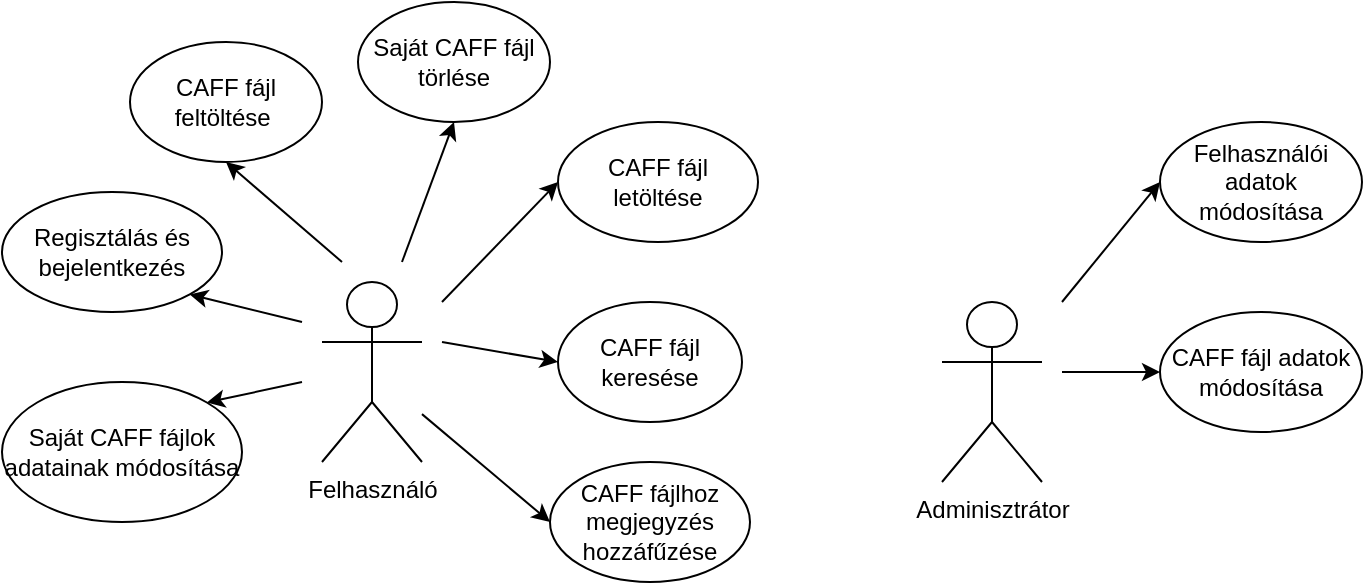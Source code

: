 <mxfile version="13.8.0" type="device"><diagram id="ekOX7ipu-YF94AqQg7nF" name="Page-1"><mxGraphModel dx="1422" dy="735" grid="1" gridSize="10" guides="1" tooltips="1" connect="1" arrows="1" fold="1" page="1" pageScale="1" pageWidth="827" pageHeight="1169" math="0" shadow="0"><root><mxCell id="0"/><mxCell id="1" parent="0"/><mxCell id="Ix7He7ZMghugvRaciFO3-1" value="Felhasználó" style="shape=umlActor;verticalLabelPosition=bottom;labelBackgroundColor=#ffffff;verticalAlign=top;html=1;outlineConnect=0;" parent="1" vertex="1"><mxGeometry x="170" y="180" width="50" height="90" as="geometry"/></mxCell><mxCell id="Ix7He7ZMghugvRaciFO3-3" value="Adminisztrátor" style="shape=umlActor;verticalLabelPosition=bottom;labelBackgroundColor=#ffffff;verticalAlign=top;html=1;outlineConnect=0;" parent="1" vertex="1"><mxGeometry x="480" y="190" width="50" height="90" as="geometry"/></mxCell><mxCell id="Ix7He7ZMghugvRaciFO3-4" value="Regisztálás és bejelentkezés" style="ellipse;whiteSpace=wrap;html=1;" parent="1" vertex="1"><mxGeometry x="10" y="135" width="110" height="60" as="geometry"/></mxCell><mxCell id="Ix7He7ZMghugvRaciFO3-5" value="CAFF fájl keresése" style="ellipse;whiteSpace=wrap;html=1;" parent="1" vertex="1"><mxGeometry x="288" y="190" width="92" height="60" as="geometry"/></mxCell><mxCell id="Ix7He7ZMghugvRaciFO3-6" value="CAFF fájl feltöltése&amp;nbsp;" style="ellipse;whiteSpace=wrap;html=1;" parent="1" vertex="1"><mxGeometry x="74" y="60" width="96" height="60" as="geometry"/></mxCell><mxCell id="Ix7He7ZMghugvRaciFO3-7" value="CAFF fájl letöltése" style="ellipse;whiteSpace=wrap;html=1;" parent="1" vertex="1"><mxGeometry x="288" y="100" width="100" height="60" as="geometry"/></mxCell><mxCell id="Ix7He7ZMghugvRaciFO3-8" value="CAFF fájlhoz megjegyzés hozzáfűzése" style="ellipse;whiteSpace=wrap;html=1;" parent="1" vertex="1"><mxGeometry x="284" y="270" width="100" height="60" as="geometry"/></mxCell><mxCell id="Ix7He7ZMghugvRaciFO3-9" value="" style="endArrow=classic;html=1;entryX=0;entryY=0.5;entryDx=0;entryDy=0;" parent="1" target="Ix7He7ZMghugvRaciFO3-7" edge="1"><mxGeometry width="50" height="50" relative="1" as="geometry"><mxPoint x="230" y="190" as="sourcePoint"/><mxPoint x="260" y="130" as="targetPoint"/></mxGeometry></mxCell><mxCell id="Ix7He7ZMghugvRaciFO3-10" value="" style="endArrow=classic;html=1;entryX=0;entryY=0.5;entryDx=0;entryDy=0;" parent="1" target="Ix7He7ZMghugvRaciFO3-5" edge="1"><mxGeometry width="50" height="50" relative="1" as="geometry"><mxPoint x="230" y="210" as="sourcePoint"/><mxPoint x="298.0" y="140" as="targetPoint"/></mxGeometry></mxCell><mxCell id="Ix7He7ZMghugvRaciFO3-11" value="" style="endArrow=classic;html=1;entryX=0;entryY=0.5;entryDx=0;entryDy=0;" parent="1" source="Ix7He7ZMghugvRaciFO3-1" target="Ix7He7ZMghugvRaciFO3-8" edge="1"><mxGeometry width="50" height="50" relative="1" as="geometry"><mxPoint x="220" y="210" as="sourcePoint"/><mxPoint x="308.0" y="150" as="targetPoint"/></mxGeometry></mxCell><mxCell id="Ix7He7ZMghugvRaciFO3-12" value="" style="endArrow=classic;html=1;entryX=0.5;entryY=1;entryDx=0;entryDy=0;" parent="1" target="Ix7He7ZMghugvRaciFO3-6" edge="1"><mxGeometry width="50" height="50" relative="1" as="geometry"><mxPoint x="180" y="170" as="sourcePoint"/><mxPoint x="298.0" y="140" as="targetPoint"/></mxGeometry></mxCell><mxCell id="Ix7He7ZMghugvRaciFO3-13" value="" style="endArrow=classic;html=1;entryX=1;entryY=1;entryDx=0;entryDy=0;" parent="1" target="Ix7He7ZMghugvRaciFO3-4" edge="1"><mxGeometry width="50" height="50" relative="1" as="geometry"><mxPoint x="160" y="200" as="sourcePoint"/><mxPoint x="150.0" y="180" as="targetPoint"/></mxGeometry></mxCell><mxCell id="Ix7He7ZMghugvRaciFO3-21" value="Felhasználói adatok módosítása" style="ellipse;whiteSpace=wrap;html=1;" parent="1" vertex="1"><mxGeometry x="589" y="100" width="101" height="60" as="geometry"/></mxCell><mxCell id="Ix7He7ZMghugvRaciFO3-22" value="CAFF fájl adatok módosítása" style="ellipse;whiteSpace=wrap;html=1;" parent="1" vertex="1"><mxGeometry x="589" y="195" width="101" height="60" as="geometry"/></mxCell><mxCell id="Ix7He7ZMghugvRaciFO3-23" value="" style="endArrow=classic;html=1;entryX=0;entryY=0.5;entryDx=0;entryDy=0;" parent="1" target="Ix7He7ZMghugvRaciFO3-21" edge="1"><mxGeometry width="50" height="50" relative="1" as="geometry"><mxPoint x="540" y="190" as="sourcePoint"/><mxPoint x="574.0" y="180" as="targetPoint"/></mxGeometry></mxCell><mxCell id="Ix7He7ZMghugvRaciFO3-24" value="" style="endArrow=classic;html=1;entryX=0;entryY=0.5;entryDx=0;entryDy=0;" parent="1" target="Ix7He7ZMghugvRaciFO3-22" edge="1"><mxGeometry width="50" height="50" relative="1" as="geometry"><mxPoint x="540" y="225" as="sourcePoint"/><mxPoint x="574.0" y="270" as="targetPoint"/></mxGeometry></mxCell><mxCell id="bgEvdq7u3WEkrAmpmGbr-1" value="Saját CAFF fájl törlése" style="ellipse;whiteSpace=wrap;html=1;" parent="1" vertex="1"><mxGeometry x="188" y="40" width="96" height="60" as="geometry"/></mxCell><mxCell id="bgEvdq7u3WEkrAmpmGbr-2" value="" style="endArrow=classic;html=1;entryX=0.5;entryY=1;entryDx=0;entryDy=0;" parent="1" target="bgEvdq7u3WEkrAmpmGbr-1" edge="1"><mxGeometry width="50" height="50" relative="1" as="geometry"><mxPoint x="210" y="170" as="sourcePoint"/><mxPoint x="162" y="120" as="targetPoint"/></mxGeometry></mxCell><mxCell id="F30A7hvsY_sNz0dHImn4-1" value="Saját CAFF fájlok adatainak módosítása" style="ellipse;whiteSpace=wrap;html=1;" vertex="1" parent="1"><mxGeometry x="10" y="230" width="120" height="70" as="geometry"/></mxCell><mxCell id="F30A7hvsY_sNz0dHImn4-2" value="" style="endArrow=classic;html=1;entryX=1;entryY=0;entryDx=0;entryDy=0;" edge="1" parent="1" target="F30A7hvsY_sNz0dHImn4-1"><mxGeometry width="50" height="50" relative="1" as="geometry"><mxPoint x="160" y="230" as="sourcePoint"/><mxPoint x="180" y="410" as="targetPoint"/></mxGeometry></mxCell></root></mxGraphModel></diagram></mxfile>